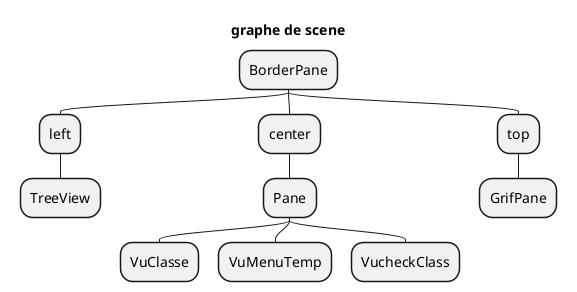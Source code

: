 @startmindmap
'https://plantuml.com/mindmap-diagram
top to bottom direction

title graphe de scene

* BorderPane
** left
*** TreeView
** center
*** Pane
**** VuClasse
**** VuMenuTemp
**** VucheckClass
** top
*** GrifPane


@endmindmap
